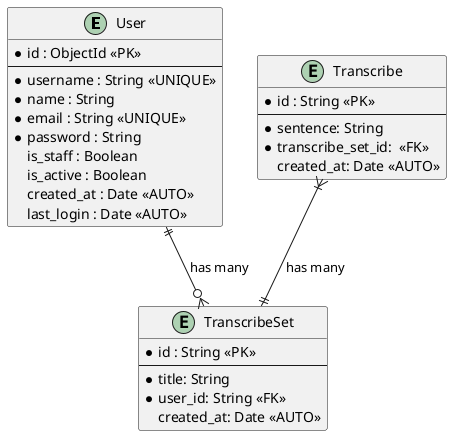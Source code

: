 @startuml
entity "User" as user {
  *id : ObjectId <<PK>>
  --
  *username : String <<UNIQUE>>
  *name : String
  *email : String <<UNIQUE>>
  *password : String
  is_staff : Boolean
  is_active : Boolean
  created_at : Date <<AUTO>>
  last_login : Date <<AUTO>>
}

entity "Transcribe" as transcribe {
  *id : String <<PK>>
  --
  *sentence: String
  *transcribe_set_id:  <<FK>>
  created_at: Date <<AUTO>>
}

entity "TranscribeSet" as transcribeSet {
  *id : String <<PK>>
  --
  *title: String
  *user_id: String <<FK>>
  created_at: Date <<AUTO>>
}

transcribe }|--|| transcribeSet : has many
user ||--o{ transcribeSet : has many
@enduml